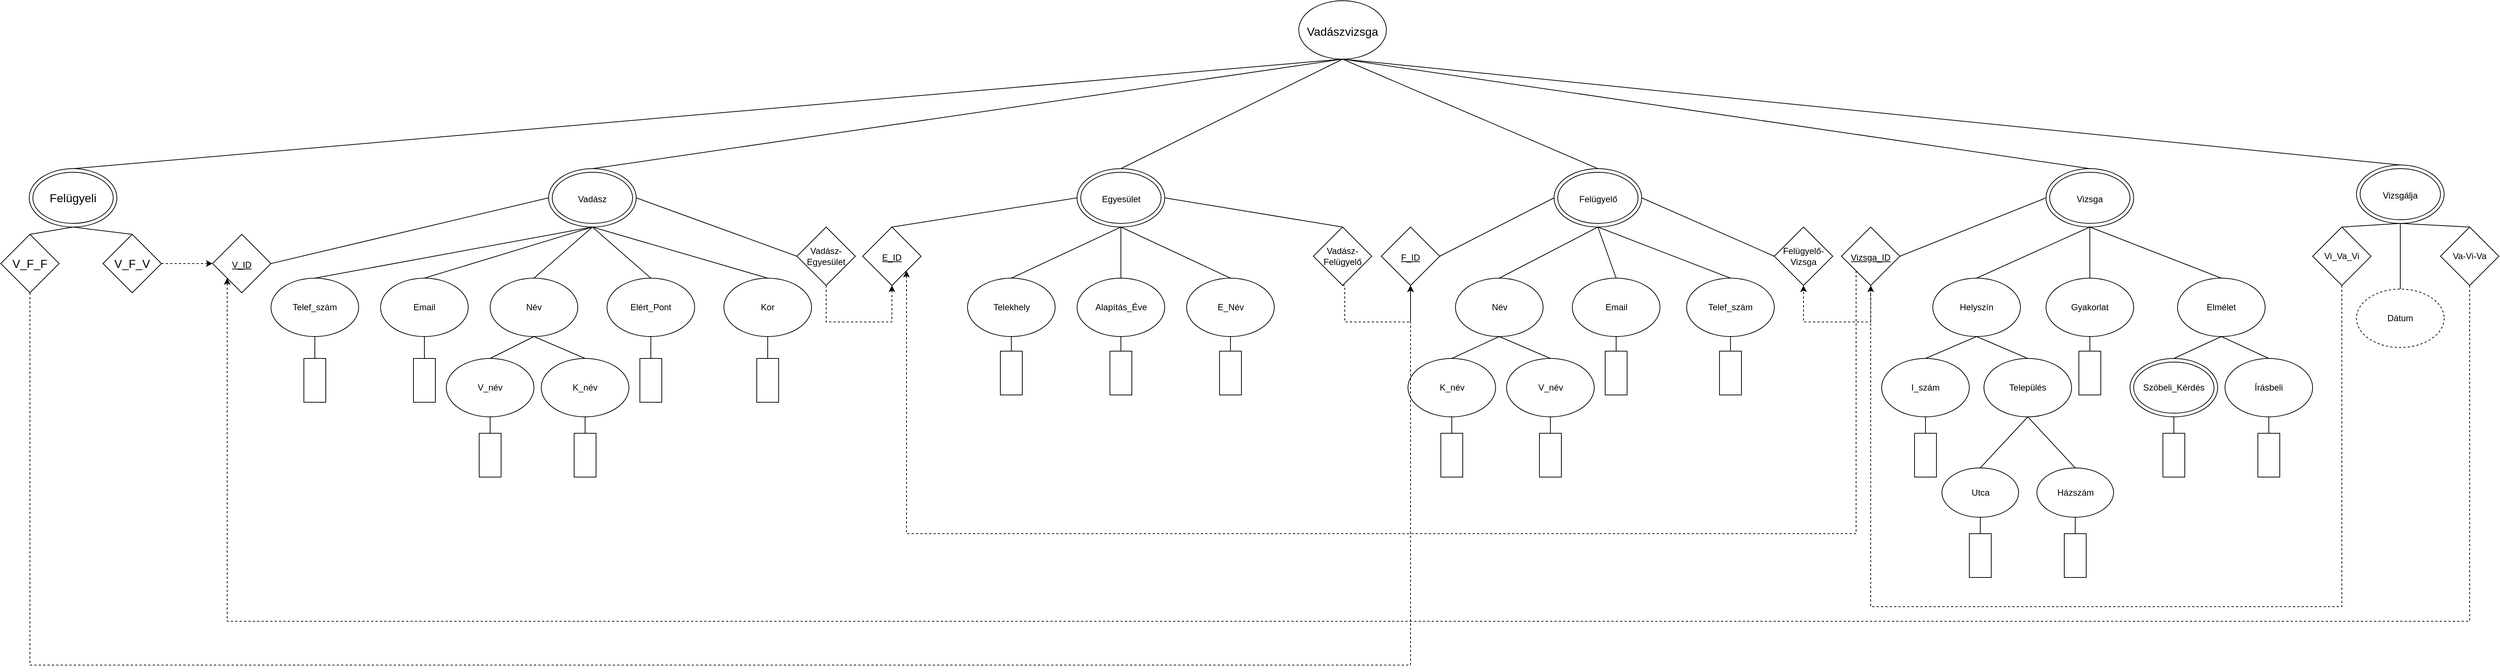 <mxfile version="20.5.3" type="device"><diagram id="RTgnAq67ckF9Ge4l2F28" name="1 oldal"><mxGraphModel dx="4410" dy="582" grid="1" gridSize="10" guides="1" tooltips="1" connect="1" arrows="1" fold="1" page="1" pageScale="1" pageWidth="827" pageHeight="1169" math="0" shadow="0"><root><mxCell id="0"/><mxCell id="1" parent="0"/><mxCell id="dfybag_pcMxfu88W1vox-279" value="&lt;font style=&quot;font-size: 16px;&quot;&gt;Vadászvizsga&lt;/font&gt;" style="ellipse;whiteSpace=wrap;html=1;fontSize=24;" parent="1" vertex="1"><mxGeometry x="-863" y="50" width="120" height="80" as="geometry"/></mxCell><mxCell id="dfybag_pcMxfu88W1vox-280" value="" style="ellipse;whiteSpace=wrap;html=1;fontSize=16;" parent="1" vertex="1"><mxGeometry x="-1890" y="280" width="120" height="80" as="geometry"/></mxCell><mxCell id="dfybag_pcMxfu88W1vox-281" value="" style="ellipse;whiteSpace=wrap;html=1;fontSize=16;" parent="1" vertex="1"><mxGeometry x="-513.5" y="280" width="120" height="80" as="geometry"/></mxCell><mxCell id="dfybag_pcMxfu88W1vox-282" value="" style="ellipse;whiteSpace=wrap;html=1;fontSize=16;" parent="1" vertex="1"><mxGeometry x="-1166.5" y="280" width="120" height="80" as="geometry"/></mxCell><mxCell id="dfybag_pcMxfu88W1vox-283" value="&lt;span style=&quot;color: rgb(0, 0, 0); font-family: Helvetica; font-size: 12px; font-style: normal; font-variant-ligatures: normal; font-variant-caps: normal; font-weight: 400; letter-spacing: normal; orphans: 2; text-align: center; text-indent: 0px; text-transform: none; widows: 2; word-spacing: 0px; -webkit-text-stroke-width: 0px; background-color: rgb(248, 249, 250); text-decoration-thickness: initial; text-decoration-style: initial; text-decoration-color: initial; float: none; display: inline !important;&quot;&gt;&lt;br&gt;&lt;/span&gt;" style="ellipse;whiteSpace=wrap;html=1;fontSize=16;" parent="1" vertex="1"><mxGeometry x="160" y="280" width="120" height="80" as="geometry"/></mxCell><mxCell id="dfybag_pcMxfu88W1vox-284" value="V_név" style="ellipse;whiteSpace=wrap;html=1;" parent="1" vertex="1"><mxGeometry x="-578.5" y="540" width="120" height="80" as="geometry"/></mxCell><mxCell id="dfybag_pcMxfu88W1vox-285" value="Név" style="ellipse;whiteSpace=wrap;html=1;" parent="1" vertex="1"><mxGeometry x="-648.5" y="430" width="120" height="80" as="geometry"/></mxCell><mxCell id="dfybag_pcMxfu88W1vox-287" value="Telef_szám" style="ellipse;whiteSpace=wrap;html=1;" parent="1" vertex="1"><mxGeometry x="-332" y="430" width="120" height="80" as="geometry"/></mxCell><mxCell id="dfybag_pcMxfu88W1vox-288" value="K_név" style="ellipse;whiteSpace=wrap;html=1;" parent="1" vertex="1"><mxGeometry x="-713.5" y="540" width="120" height="80" as="geometry"/></mxCell><mxCell id="dfybag_pcMxfu88W1vox-289" value="Elért_Pont" style="ellipse;whiteSpace=wrap;html=1;" parent="1" vertex="1"><mxGeometry x="-1810" y="430" width="120" height="80" as="geometry"/></mxCell><mxCell id="dfybag_pcMxfu88W1vox-290" value="Kor" style="ellipse;whiteSpace=wrap;html=1;" parent="1" vertex="1"><mxGeometry x="-1650" y="430" width="120" height="80" as="geometry"/></mxCell><mxCell id="dfybag_pcMxfu88W1vox-292" value="Név" style="ellipse;whiteSpace=wrap;html=1;" parent="1" vertex="1"><mxGeometry x="-1970" y="430" width="120" height="80" as="geometry"/></mxCell><mxCell id="dfybag_pcMxfu88W1vox-293" value="Email" style="ellipse;whiteSpace=wrap;html=1;" parent="1" vertex="1"><mxGeometry x="-2120" y="430" width="120" height="80" as="geometry"/></mxCell><mxCell id="dfybag_pcMxfu88W1vox-294" value="Telef_szám" style="ellipse;whiteSpace=wrap;html=1;" parent="1" vertex="1"><mxGeometry x="-2270" y="430" width="120" height="80" as="geometry"/></mxCell><mxCell id="dfybag_pcMxfu88W1vox-295" value="K_név" style="ellipse;whiteSpace=wrap;html=1;" parent="1" vertex="1"><mxGeometry x="-1900" y="540" width="120" height="80" as="geometry"/></mxCell><mxCell id="dfybag_pcMxfu88W1vox-296" value="V_név" style="ellipse;whiteSpace=wrap;html=1;" parent="1" vertex="1"><mxGeometry x="-2030" y="540" width="120" height="80" as="geometry"/></mxCell><mxCell id="dfybag_pcMxfu88W1vox-297" value="" style="endArrow=none;html=1;rounded=0;fontSize=24;entryX=0.5;entryY=1;entryDx=0;entryDy=0;exitX=0.5;exitY=0;exitDx=0;exitDy=0;" parent="1" source="dfybag_pcMxfu88W1vox-294" target="dfybag_pcMxfu88W1vox-280" edge="1"><mxGeometry width="50" height="50" relative="1" as="geometry"><mxPoint x="-1800" y="793.75" as="sourcePoint"/><mxPoint x="-1660" y="743.75" as="targetPoint"/></mxGeometry></mxCell><mxCell id="dfybag_pcMxfu88W1vox-298" value="" style="endArrow=none;html=1;rounded=0;fontSize=24;exitX=0.5;exitY=0;exitDx=0;exitDy=0;entryX=0.5;entryY=1;entryDx=0;entryDy=0;" parent="1" source="dfybag_pcMxfu88W1vox-293" target="dfybag_pcMxfu88W1vox-280" edge="1"><mxGeometry width="50" height="50" relative="1" as="geometry"><mxPoint x="-1740.0" y="521.25" as="sourcePoint"/><mxPoint x="-1660" y="743.75" as="targetPoint"/></mxGeometry></mxCell><mxCell id="dfybag_pcMxfu88W1vox-299" value="" style="endArrow=none;html=1;rounded=0;fontSize=24;exitX=0.5;exitY=0;exitDx=0;exitDy=0;entryX=0.5;entryY=1;entryDx=0;entryDy=0;" parent="1" source="dfybag_pcMxfu88W1vox-292" target="dfybag_pcMxfu88W1vox-280" edge="1"><mxGeometry width="50" height="50" relative="1" as="geometry"><mxPoint x="-1740.0" y="611.25" as="sourcePoint"/><mxPoint x="-1660" y="743.75" as="targetPoint"/></mxGeometry></mxCell><mxCell id="dfybag_pcMxfu88W1vox-300" value="" style="endArrow=none;html=1;rounded=0;fontSize=24;exitX=0.5;exitY=0;exitDx=0;exitDy=0;entryX=0.5;entryY=1;entryDx=0;entryDy=0;" parent="1" source="dfybag_pcMxfu88W1vox-289" target="dfybag_pcMxfu88W1vox-280" edge="1"><mxGeometry width="50" height="50" relative="1" as="geometry"><mxPoint x="-1730.0" y="621.25" as="sourcePoint"/><mxPoint x="-1660" y="743.75" as="targetPoint"/></mxGeometry></mxCell><mxCell id="dfybag_pcMxfu88W1vox-301" value="" style="endArrow=none;html=1;rounded=0;fontSize=24;exitX=0.5;exitY=0;exitDx=0;exitDy=0;entryX=0.5;entryY=1;entryDx=0;entryDy=0;" parent="1" source="dfybag_pcMxfu88W1vox-290" target="dfybag_pcMxfu88W1vox-280" edge="1"><mxGeometry width="50" height="50" relative="1" as="geometry"><mxPoint x="-1720.0" y="631.25" as="sourcePoint"/><mxPoint x="-1830" y="370" as="targetPoint"/></mxGeometry></mxCell><mxCell id="dfybag_pcMxfu88W1vox-303" value="" style="endArrow=none;html=1;rounded=0;fontSize=24;exitX=0.5;exitY=0;exitDx=0;exitDy=0;entryX=0.5;entryY=1;entryDx=0;entryDy=0;" parent="1" source="dfybag_pcMxfu88W1vox-296" target="dfybag_pcMxfu88W1vox-292" edge="1"><mxGeometry width="50" height="50" relative="1" as="geometry"><mxPoint x="-1730.0" y="651.25" as="sourcePoint"/><mxPoint x="-1640" y="793.75" as="targetPoint"/></mxGeometry></mxCell><mxCell id="dfybag_pcMxfu88W1vox-304" value="" style="endArrow=none;html=1;rounded=0;fontSize=24;exitX=0.5;exitY=0;exitDx=0;exitDy=0;entryX=0.5;entryY=1;entryDx=0;entryDy=0;" parent="1" source="dfybag_pcMxfu88W1vox-295" target="dfybag_pcMxfu88W1vox-292" edge="1"><mxGeometry width="50" height="50" relative="1" as="geometry"><mxPoint x="-1720.0" y="661.25" as="sourcePoint"/><mxPoint x="-1630" y="803.75" as="targetPoint"/></mxGeometry></mxCell><mxCell id="dfybag_pcMxfu88W1vox-305" value="Email" style="ellipse;whiteSpace=wrap;html=1;" parent="1" vertex="1"><mxGeometry x="-488.5" y="430" width="120" height="80" as="geometry"/></mxCell><mxCell id="dfybag_pcMxfu88W1vox-306" value="" style="endArrow=none;html=1;rounded=0;fontSize=24;exitX=1;exitY=0.5;exitDx=0;exitDy=0;entryX=0;entryY=0.5;entryDx=0;entryDy=0;" parent="1" source="dfybag_pcMxfu88W1vox-401" target="dfybag_pcMxfu88W1vox-281" edge="1"><mxGeometry width="50" height="50" relative="1" as="geometry"><mxPoint x="-660.5" y="430.0" as="sourcePoint"/><mxPoint x="-353.5" y="570" as="targetPoint"/></mxGeometry></mxCell><mxCell id="dfybag_pcMxfu88W1vox-307" value="" style="endArrow=none;html=1;rounded=0;fontSize=24;exitX=0.5;exitY=0;exitDx=0;exitDy=0;entryX=0.5;entryY=1;entryDx=0;entryDy=0;" parent="1" source="dfybag_pcMxfu88W1vox-285" target="dfybag_pcMxfu88W1vox-281" edge="1"><mxGeometry width="50" height="50" relative="1" as="geometry"><mxPoint x="-433.5" y="600" as="sourcePoint"/><mxPoint x="-353.5" y="570" as="targetPoint"/></mxGeometry></mxCell><mxCell id="dfybag_pcMxfu88W1vox-308" value="" style="endArrow=none;html=1;rounded=0;fontSize=24;exitX=0.5;exitY=0;exitDx=0;exitDy=0;entryX=0.5;entryY=1;entryDx=0;entryDy=0;" parent="1" source="dfybag_pcMxfu88W1vox-305" target="dfybag_pcMxfu88W1vox-281" edge="1"><mxGeometry width="50" height="50" relative="1" as="geometry"><mxPoint x="-423.5" y="610" as="sourcePoint"/><mxPoint x="-543.5" y="380" as="targetPoint"/></mxGeometry></mxCell><mxCell id="dfybag_pcMxfu88W1vox-309" value="" style="endArrow=none;html=1;rounded=0;fontSize=24;exitX=0.5;exitY=0;exitDx=0;exitDy=0;entryX=0.5;entryY=1;entryDx=0;entryDy=0;" parent="1" source="dfybag_pcMxfu88W1vox-287" target="dfybag_pcMxfu88W1vox-281" edge="1"><mxGeometry width="50" height="50" relative="1" as="geometry"><mxPoint x="-413.5" y="620" as="sourcePoint"/><mxPoint x="-353.5" y="570" as="targetPoint"/></mxGeometry></mxCell><mxCell id="dfybag_pcMxfu88W1vox-310" value="" style="endArrow=none;html=1;rounded=0;fontSize=24;exitX=0.5;exitY=0;exitDx=0;exitDy=0;entryX=0.5;entryY=1;entryDx=0;entryDy=0;" parent="1" source="dfybag_pcMxfu88W1vox-288" target="dfybag_pcMxfu88W1vox-285" edge="1"><mxGeometry width="50" height="50" relative="1" as="geometry"><mxPoint x="-538.5" y="600" as="sourcePoint"/><mxPoint x="-668.5" y="685" as="targetPoint"/></mxGeometry></mxCell><mxCell id="dfybag_pcMxfu88W1vox-311" value="" style="endArrow=none;html=1;rounded=0;fontSize=24;exitX=0.5;exitY=1;exitDx=0;exitDy=0;entryX=0.5;entryY=0;entryDx=0;entryDy=0;" parent="1" source="dfybag_pcMxfu88W1vox-285" target="dfybag_pcMxfu88W1vox-284" edge="1"><mxGeometry width="50" height="50" relative="1" as="geometry"><mxPoint x="-668.5" y="685" as="sourcePoint"/><mxPoint x="-658.5" y="695" as="targetPoint"/></mxGeometry></mxCell><mxCell id="dfybag_pcMxfu88W1vox-312" value="&lt;span style=&quot;color: rgb(0, 0, 0); font-family: Helvetica; font-size: 12px; font-style: normal; font-variant-ligatures: normal; font-variant-caps: normal; font-weight: 400; letter-spacing: normal; orphans: 2; text-align: center; text-indent: 0px; text-transform: none; widows: 2; word-spacing: 0px; -webkit-text-stroke-width: 0px; background-color: rgb(248, 249, 250); text-decoration-thickness: initial; text-decoration-style: initial; text-decoration-color: initial; float: none; display: inline !important;&quot;&gt;Vadász&lt;/span&gt;" style="ellipse;whiteSpace=wrap;html=1;fontSize=16;" parent="1" vertex="1"><mxGeometry x="-1885" y="285" width="110" height="70" as="geometry"/></mxCell><mxCell id="dfybag_pcMxfu88W1vox-313" value="&lt;span style=&quot;font-size: 12px;&quot;&gt;Felügyelő&lt;/span&gt;" style="ellipse;whiteSpace=wrap;html=1;fontSize=16;" parent="1" vertex="1"><mxGeometry x="-508.5" y="285" width="110" height="70" as="geometry"/></mxCell><mxCell id="dfybag_pcMxfu88W1vox-314" value="&lt;span style=&quot;color: rgb(0, 0, 0); font-family: Helvetica; font-size: 12px; font-style: normal; font-variant-ligatures: normal; font-variant-caps: normal; font-weight: 400; letter-spacing: normal; orphans: 2; text-align: center; text-indent: 0px; text-transform: none; widows: 2; word-spacing: 0px; -webkit-text-stroke-width: 0px; background-color: rgb(248, 249, 250); text-decoration-thickness: initial; text-decoration-style: initial; text-decoration-color: initial; float: none; display: inline !important;&quot;&gt;Egyesület&lt;/span&gt;" style="ellipse;whiteSpace=wrap;html=1;fontSize=16;" parent="1" vertex="1"><mxGeometry x="-1161.5" y="285" width="110" height="70" as="geometry"/></mxCell><mxCell id="dfybag_pcMxfu88W1vox-315" value="&lt;span style=&quot;color: rgb(0, 0, 0); font-family: Helvetica; font-size: 12px; font-style: normal; font-variant-ligatures: normal; font-variant-caps: normal; font-weight: 400; letter-spacing: normal; orphans: 2; text-align: center; text-indent: 0px; text-transform: none; widows: 2; word-spacing: 0px; -webkit-text-stroke-width: 0px; background-color: rgb(248, 249, 250); text-decoration-thickness: initial; text-decoration-style: initial; text-decoration-color: initial; float: none; display: inline !important;&quot;&gt;Vizsga&lt;br&gt;&lt;/span&gt;" style="ellipse;whiteSpace=wrap;html=1;fontSize=16;" parent="1" vertex="1"><mxGeometry x="165" y="285" width="110" height="70" as="geometry"/></mxCell><mxCell id="dfybag_pcMxfu88W1vox-317" value="" style="rounded=0;whiteSpace=wrap;html=1;fontSize=16;" parent="1" vertex="1"><mxGeometry x="-2225" y="540" width="30" height="60" as="geometry"/></mxCell><mxCell id="dfybag_pcMxfu88W1vox-318" value="" style="rounded=0;whiteSpace=wrap;html=1;fontSize=16;" parent="1" vertex="1"><mxGeometry x="-2075" y="540" width="30" height="60" as="geometry"/></mxCell><mxCell id="dfybag_pcMxfu88W1vox-319" value="" style="rounded=0;whiteSpace=wrap;html=1;fontSize=16;" parent="1" vertex="1"><mxGeometry x="-1985" y="642.5" width="30" height="60" as="geometry"/></mxCell><mxCell id="dfybag_pcMxfu88W1vox-320" value="" style="rounded=0;whiteSpace=wrap;html=1;fontSize=16;" parent="1" vertex="1"><mxGeometry x="-1855" y="642.5" width="30" height="60" as="geometry"/></mxCell><mxCell id="dfybag_pcMxfu88W1vox-321" value="" style="rounded=0;whiteSpace=wrap;html=1;fontSize=16;" parent="1" vertex="1"><mxGeometry x="-1765" y="540" width="30" height="60" as="geometry"/></mxCell><mxCell id="dfybag_pcMxfu88W1vox-322" value="" style="rounded=0;whiteSpace=wrap;html=1;fontSize=16;" parent="1" vertex="1"><mxGeometry x="-1605" y="540" width="30" height="60" as="geometry"/></mxCell><mxCell id="dfybag_pcMxfu88W1vox-324" value="" style="endArrow=none;html=1;rounded=0;fontSize=16;entryX=0.5;entryY=1;entryDx=0;entryDy=0;exitX=0.5;exitY=0;exitDx=0;exitDy=0;" parent="1" source="dfybag_pcMxfu88W1vox-317" target="dfybag_pcMxfu88W1vox-294" edge="1"><mxGeometry width="50" height="50" relative="1" as="geometry"><mxPoint x="-1800" y="660" as="sourcePoint"/><mxPoint x="-1750" y="610" as="targetPoint"/></mxGeometry></mxCell><mxCell id="dfybag_pcMxfu88W1vox-325" value="" style="endArrow=none;html=1;rounded=0;fontSize=16;entryX=0.5;entryY=1;entryDx=0;entryDy=0;exitX=0.5;exitY=0;exitDx=0;exitDy=0;" parent="1" source="dfybag_pcMxfu88W1vox-318" target="dfybag_pcMxfu88W1vox-293" edge="1"><mxGeometry width="50" height="50" relative="1" as="geometry"><mxPoint x="-2200" y="550" as="sourcePoint"/><mxPoint x="-2200" y="520" as="targetPoint"/></mxGeometry></mxCell><mxCell id="dfybag_pcMxfu88W1vox-326" value="" style="endArrow=none;html=1;rounded=0;fontSize=16;entryX=0.5;entryY=1;entryDx=0;entryDy=0;exitX=0.5;exitY=0;exitDx=0;exitDy=0;" parent="1" source="dfybag_pcMxfu88W1vox-319" target="dfybag_pcMxfu88W1vox-296" edge="1"><mxGeometry width="50" height="50" relative="1" as="geometry"><mxPoint x="-2190" y="560" as="sourcePoint"/><mxPoint x="-2190" y="530" as="targetPoint"/></mxGeometry></mxCell><mxCell id="dfybag_pcMxfu88W1vox-327" value="" style="endArrow=none;html=1;rounded=0;fontSize=16;entryX=0.5;entryY=1;entryDx=0;entryDy=0;exitX=0.5;exitY=0;exitDx=0;exitDy=0;" parent="1" source="dfybag_pcMxfu88W1vox-320" target="dfybag_pcMxfu88W1vox-295" edge="1"><mxGeometry width="50" height="50" relative="1" as="geometry"><mxPoint x="-2180" y="570" as="sourcePoint"/><mxPoint x="-2180" y="540" as="targetPoint"/></mxGeometry></mxCell><mxCell id="dfybag_pcMxfu88W1vox-328" value="" style="endArrow=none;html=1;rounded=0;fontSize=16;entryX=0.5;entryY=1;entryDx=0;entryDy=0;exitX=0.5;exitY=0;exitDx=0;exitDy=0;" parent="1" source="dfybag_pcMxfu88W1vox-321" target="dfybag_pcMxfu88W1vox-289" edge="1"><mxGeometry width="50" height="50" relative="1" as="geometry"><mxPoint x="-1830" y="652.5" as="sourcePoint"/><mxPoint x="-1830" y="630" as="targetPoint"/></mxGeometry></mxCell><mxCell id="dfybag_pcMxfu88W1vox-329" value="" style="endArrow=none;html=1;rounded=0;fontSize=16;entryX=0.5;entryY=1;entryDx=0;entryDy=0;exitX=0.5;exitY=0;exitDx=0;exitDy=0;" parent="1" source="dfybag_pcMxfu88W1vox-322" target="dfybag_pcMxfu88W1vox-290" edge="1"><mxGeometry width="50" height="50" relative="1" as="geometry"><mxPoint x="-1740" y="550" as="sourcePoint"/><mxPoint x="-1740" y="520" as="targetPoint"/></mxGeometry></mxCell><mxCell id="dfybag_pcMxfu88W1vox-332" value="" style="rounded=0;whiteSpace=wrap;html=1;fontSize=16;" parent="1" vertex="1"><mxGeometry x="-668.5" y="642.5" width="30" height="60" as="geometry"/></mxCell><mxCell id="dfybag_pcMxfu88W1vox-333" value="" style="rounded=0;whiteSpace=wrap;html=1;fontSize=16;" parent="1" vertex="1"><mxGeometry x="-533.5" y="642.5" width="30" height="60" as="geometry"/></mxCell><mxCell id="dfybag_pcMxfu88W1vox-334" value="" style="rounded=0;whiteSpace=wrap;html=1;fontSize=16;" parent="1" vertex="1"><mxGeometry x="-443.5" y="530" width="30" height="60" as="geometry"/></mxCell><mxCell id="dfybag_pcMxfu88W1vox-335" value="" style="rounded=0;whiteSpace=wrap;html=1;fontSize=16;" parent="1" vertex="1"><mxGeometry x="-287" y="530" width="30" height="60" as="geometry"/></mxCell><mxCell id="dfybag_pcMxfu88W1vox-337" value="" style="endArrow=none;html=1;rounded=0;fontSize=24;exitX=0.5;exitY=0;exitDx=0;exitDy=0;entryX=0.5;entryY=1;entryDx=0;entryDy=0;" parent="1" source="dfybag_pcMxfu88W1vox-332" target="dfybag_pcMxfu88W1vox-288" edge="1"><mxGeometry width="50" height="50" relative="1" as="geometry"><mxPoint x="-735.5" y="540" as="sourcePoint"/><mxPoint x="-735.5" y="520" as="targetPoint"/></mxGeometry></mxCell><mxCell id="dfybag_pcMxfu88W1vox-338" value="" style="endArrow=none;html=1;rounded=0;fontSize=24;exitX=0.5;exitY=0;exitDx=0;exitDy=0;entryX=0.5;entryY=1;entryDx=0;entryDy=0;" parent="1" source="dfybag_pcMxfu88W1vox-333" target="dfybag_pcMxfu88W1vox-284" edge="1"><mxGeometry width="50" height="50" relative="1" as="geometry"><mxPoint x="-643.5" y="652.5" as="sourcePoint"/><mxPoint x="-643.5" y="630" as="targetPoint"/></mxGeometry></mxCell><mxCell id="dfybag_pcMxfu88W1vox-339" value="" style="endArrow=none;html=1;rounded=0;fontSize=24;entryX=0.5;entryY=1;entryDx=0;entryDy=0;exitX=0.5;exitY=0;exitDx=0;exitDy=0;" parent="1" source="dfybag_pcMxfu88W1vox-334" target="dfybag_pcMxfu88W1vox-305" edge="1"><mxGeometry width="50" height="50" relative="1" as="geometry"><mxPoint x="-468.5" y="520" as="sourcePoint"/><mxPoint x="-508.5" y="630" as="targetPoint"/></mxGeometry></mxCell><mxCell id="dfybag_pcMxfu88W1vox-340" value="" style="endArrow=none;html=1;rounded=0;fontSize=24;exitX=0.5;exitY=0;exitDx=0;exitDy=0;entryX=0.5;entryY=1;entryDx=0;entryDy=0;" parent="1" source="dfybag_pcMxfu88W1vox-335" target="dfybag_pcMxfu88W1vox-287" edge="1"><mxGeometry width="50" height="50" relative="1" as="geometry"><mxPoint x="-418.5" y="540" as="sourcePoint"/><mxPoint x="-248.5" y="520" as="targetPoint"/></mxGeometry></mxCell><mxCell id="dfybag_pcMxfu88W1vox-341" value="E_Név" style="ellipse;whiteSpace=wrap;html=1;" parent="1" vertex="1"><mxGeometry x="-1016.5" y="430" width="120" height="80" as="geometry"/></mxCell><mxCell id="dfybag_pcMxfu88W1vox-342" value="Telekhely" style="ellipse;whiteSpace=wrap;html=1;" parent="1" vertex="1"><mxGeometry x="-1316.5" y="430" width="120" height="80" as="geometry"/></mxCell><mxCell id="dfybag_pcMxfu88W1vox-343" value="Alapítás_Éve" style="ellipse;whiteSpace=wrap;html=1;" parent="1" vertex="1"><mxGeometry x="-1166.5" y="430" width="120" height="80" as="geometry"/></mxCell><mxCell id="dfybag_pcMxfu88W1vox-345" value="" style="endArrow=none;html=1;rounded=0;fontSize=24;exitX=0.5;exitY=0;exitDx=0;exitDy=0;entryX=0.5;entryY=1;entryDx=0;entryDy=0;" parent="1" source="dfybag_pcMxfu88W1vox-341" target="dfybag_pcMxfu88W1vox-282" edge="1"><mxGeometry width="50" height="50" relative="1" as="geometry"><mxPoint x="-1956.5" y="407.5" as="sourcePoint"/><mxPoint x="-1046.5" y="480" as="targetPoint"/></mxGeometry></mxCell><mxCell id="dfybag_pcMxfu88W1vox-347" value="" style="endArrow=none;html=1;rounded=0;fontSize=24;exitX=0.5;exitY=0;exitDx=0;exitDy=0;entryX=0.5;entryY=1;entryDx=0;entryDy=0;" parent="1" source="dfybag_pcMxfu88W1vox-343" target="dfybag_pcMxfu88W1vox-282" edge="1"><mxGeometry width="50" height="50" relative="1" as="geometry"><mxPoint x="-946.5" y="370" as="sourcePoint"/><mxPoint x="-1046.5" y="480" as="targetPoint"/></mxGeometry></mxCell><mxCell id="dfybag_pcMxfu88W1vox-348" value="" style="endArrow=none;html=1;rounded=0;fontSize=24;exitX=0.5;exitY=0;exitDx=0;exitDy=0;entryX=0.5;entryY=1;entryDx=0;entryDy=0;" parent="1" source="dfybag_pcMxfu88W1vox-342" target="dfybag_pcMxfu88W1vox-282" edge="1"><mxGeometry width="50" height="50" relative="1" as="geometry"><mxPoint x="-936.5" y="380" as="sourcePoint"/><mxPoint x="-1046.5" y="480" as="targetPoint"/></mxGeometry></mxCell><mxCell id="dfybag_pcMxfu88W1vox-349" value="" style="rounded=0;whiteSpace=wrap;html=1;fontSize=16;" parent="1" vertex="1"><mxGeometry x="-1271.5" y="530" width="30" height="60" as="geometry"/></mxCell><mxCell id="dfybag_pcMxfu88W1vox-350" value="" style="endArrow=none;html=1;rounded=0;fontSize=24;exitX=0.5;exitY=0;exitDx=0;exitDy=0;entryX=0.5;entryY=1;entryDx=0;entryDy=0;" parent="1" source="dfybag_pcMxfu88W1vox-349" target="dfybag_pcMxfu88W1vox-342" edge="1"><mxGeometry width="50" height="50" relative="1" as="geometry"><mxPoint x="-1403" y="540" as="sourcePoint"/><mxPoint x="-1201.5" y="550" as="targetPoint"/></mxGeometry></mxCell><mxCell id="dfybag_pcMxfu88W1vox-351" value="" style="rounded=0;whiteSpace=wrap;html=1;fontSize=16;" parent="1" vertex="1"><mxGeometry x="-1121.5" y="530" width="30" height="60" as="geometry"/></mxCell><mxCell id="dfybag_pcMxfu88W1vox-353" value="" style="rounded=0;whiteSpace=wrap;html=1;fontSize=16;" parent="1" vertex="1"><mxGeometry x="-971.5" y="530" width="30" height="60" as="geometry"/></mxCell><mxCell id="dfybag_pcMxfu88W1vox-354" value="" style="endArrow=none;html=1;rounded=0;fontSize=24;exitX=0.5;exitY=0;exitDx=0;exitDy=0;entryX=0.5;entryY=1;entryDx=0;entryDy=0;" parent="1" source="dfybag_pcMxfu88W1vox-351" target="dfybag_pcMxfu88W1vox-343" edge="1"><mxGeometry width="50" height="50" relative="1" as="geometry"><mxPoint x="-1246.5" y="540" as="sourcePoint"/><mxPoint x="-1246.5" y="520" as="targetPoint"/></mxGeometry></mxCell><mxCell id="dfybag_pcMxfu88W1vox-356" value="" style="endArrow=none;html=1;rounded=0;fontSize=24;exitX=0.5;exitY=0;exitDx=0;exitDy=0;entryX=0.5;entryY=1;entryDx=0;entryDy=0;" parent="1" source="dfybag_pcMxfu88W1vox-353" target="dfybag_pcMxfu88W1vox-341" edge="1"><mxGeometry width="50" height="50" relative="1" as="geometry"><mxPoint x="-1376.5" y="560" as="sourcePoint"/><mxPoint x="-1376.5" y="540" as="targetPoint"/></mxGeometry></mxCell><mxCell id="dfybag_pcMxfu88W1vox-357" value="" style="ellipse;whiteSpace=wrap;html=1;" parent="1" vertex="1"><mxGeometry x="275" y="540" width="120" height="80" as="geometry"/></mxCell><mxCell id="dfybag_pcMxfu88W1vox-358" value="Gyakorlat" style="ellipse;whiteSpace=wrap;html=1;" parent="1" vertex="1"><mxGeometry x="160" y="430" width="120" height="80" as="geometry"/></mxCell><mxCell id="dfybag_pcMxfu88W1vox-359" value="Helyszín" style="ellipse;whiteSpace=wrap;html=1;" parent="1" vertex="1"><mxGeometry x="5" y="430" width="120" height="80" as="geometry"/></mxCell><mxCell id="dfybag_pcMxfu88W1vox-361" value="Elmélet" style="ellipse;whiteSpace=wrap;html=1;" parent="1" vertex="1"><mxGeometry x="340" y="430" width="120" height="80" as="geometry"/></mxCell><mxCell id="dfybag_pcMxfu88W1vox-362" value="Írásbeli" style="ellipse;whiteSpace=wrap;html=1;" parent="1" vertex="1"><mxGeometry x="405" y="540" width="120" height="80" as="geometry"/></mxCell><mxCell id="dfybag_pcMxfu88W1vox-363" value="I_szám" style="ellipse;whiteSpace=wrap;html=1;" parent="1" vertex="1"><mxGeometry x="-65" y="540" width="120" height="80" as="geometry"/></mxCell><mxCell id="dfybag_pcMxfu88W1vox-364" value="Település" style="ellipse;whiteSpace=wrap;html=1;" parent="1" vertex="1"><mxGeometry x="75" y="540" width="120" height="80" as="geometry"/></mxCell><mxCell id="dfybag_pcMxfu88W1vox-365" value="Házszám" style="ellipse;whiteSpace=wrap;html=1;" parent="1" vertex="1"><mxGeometry x="147.5" y="690" width="105" height="67.5" as="geometry"/></mxCell><mxCell id="dfybag_pcMxfu88W1vox-366" value="Utca" style="ellipse;whiteSpace=wrap;html=1;" parent="1" vertex="1"><mxGeometry x="17.5" y="690" width="105" height="67.5" as="geometry"/></mxCell><mxCell id="dfybag_pcMxfu88W1vox-367" value="" style="endArrow=none;html=1;rounded=0;fontSize=24;exitX=0.5;exitY=0;exitDx=0;exitDy=0;entryX=0.5;entryY=1;entryDx=0;entryDy=0;" parent="1" source="dfybag_pcMxfu88W1vox-358" target="dfybag_pcMxfu88W1vox-283" edge="1"><mxGeometry width="50" height="50" relative="1" as="geometry"><mxPoint x="480" y="310" as="sourcePoint"/><mxPoint x="390" y="500.0" as="targetPoint"/></mxGeometry></mxCell><mxCell id="dfybag_pcMxfu88W1vox-369" value="" style="endArrow=none;html=1;rounded=0;fontSize=24;exitX=0.5;exitY=0;exitDx=0;exitDy=0;entryX=0.5;entryY=1;entryDx=0;entryDy=0;" parent="1" source="dfybag_pcMxfu88W1vox-361" target="dfybag_pcMxfu88W1vox-283" edge="1"><mxGeometry width="50" height="50" relative="1" as="geometry"><mxPoint x="480" y="567.5" as="sourcePoint"/><mxPoint x="390" y="500.0" as="targetPoint"/></mxGeometry></mxCell><mxCell id="dfybag_pcMxfu88W1vox-370" value="" style="endArrow=none;html=1;rounded=0;fontSize=24;exitX=0.5;exitY=0;exitDx=0;exitDy=0;entryX=0.5;entryY=1;entryDx=0;entryDy=0;" parent="1" source="dfybag_pcMxfu88W1vox-359" target="dfybag_pcMxfu88W1vox-283" edge="1"><mxGeometry width="50" height="50" relative="1" as="geometry"><mxPoint x="480" y="662.5" as="sourcePoint"/><mxPoint x="390" y="500.0" as="targetPoint"/></mxGeometry></mxCell><mxCell id="dfybag_pcMxfu88W1vox-371" value="" style="endArrow=none;html=1;rounded=0;fontSize=24;exitX=0.5;exitY=0;exitDx=0;exitDy=0;entryX=0.5;entryY=1;entryDx=0;entryDy=0;" parent="1" source="dfybag_pcMxfu88W1vox-362" target="dfybag_pcMxfu88W1vox-361" edge="1"><mxGeometry width="50" height="50" relative="1" as="geometry"><mxPoint x="390" y="570" as="sourcePoint"/><mxPoint x="310" y="317.5" as="targetPoint"/></mxGeometry></mxCell><mxCell id="dfybag_pcMxfu88W1vox-372" value="" style="endArrow=none;html=1;rounded=0;fontSize=24;entryX=0.5;entryY=1;entryDx=0;entryDy=0;exitX=0.5;exitY=0;exitDx=0;exitDy=0;" parent="1" source="dfybag_pcMxfu88W1vox-357" target="dfybag_pcMxfu88W1vox-361" edge="1"><mxGeometry width="50" height="50" relative="1" as="geometry"><mxPoint x="410" y="530" as="sourcePoint"/><mxPoint x="510" y="470" as="targetPoint"/></mxGeometry></mxCell><mxCell id="dfybag_pcMxfu88W1vox-373" value="" style="endArrow=none;html=1;rounded=0;fontSize=24;exitX=0.5;exitY=1;exitDx=0;exitDy=0;entryX=0.5;entryY=0;entryDx=0;entryDy=0;" parent="1" source="dfybag_pcMxfu88W1vox-359" target="dfybag_pcMxfu88W1vox-363" edge="1"><mxGeometry width="50" height="50" relative="1" as="geometry"><mxPoint x="225" y="762.5" as="sourcePoint"/><mxPoint x="145" y="510" as="targetPoint"/></mxGeometry></mxCell><mxCell id="dfybag_pcMxfu88W1vox-374" value="" style="endArrow=none;html=1;rounded=0;fontSize=24;exitX=0.5;exitY=1;exitDx=0;exitDy=0;entryX=0.5;entryY=0;entryDx=0;entryDy=0;" parent="1" source="dfybag_pcMxfu88W1vox-359" target="dfybag_pcMxfu88W1vox-364" edge="1"><mxGeometry width="50" height="50" relative="1" as="geometry"><mxPoint x="345" y="762.5" as="sourcePoint"/><mxPoint x="405" y="713.75" as="targetPoint"/></mxGeometry></mxCell><mxCell id="dfybag_pcMxfu88W1vox-375" value="" style="endArrow=none;html=1;rounded=0;fontSize=24;exitX=0.5;exitY=1;exitDx=0;exitDy=0;entryX=0.5;entryY=0;entryDx=0;entryDy=0;" parent="1" source="dfybag_pcMxfu88W1vox-364" target="dfybag_pcMxfu88W1vox-365" edge="1"><mxGeometry width="50" height="50" relative="1" as="geometry"><mxPoint x="345" y="762.5" as="sourcePoint"/><mxPoint x="405" y="811.25" as="targetPoint"/></mxGeometry></mxCell><mxCell id="dfybag_pcMxfu88W1vox-376" value="" style="endArrow=none;html=1;rounded=0;fontSize=24;exitX=0.5;exitY=1;exitDx=0;exitDy=0;entryX=0.5;entryY=0;entryDx=0;entryDy=0;" parent="1" source="dfybag_pcMxfu88W1vox-364" target="dfybag_pcMxfu88W1vox-366" edge="1"><mxGeometry width="50" height="50" relative="1" as="geometry"><mxPoint x="525" y="811.25" as="sourcePoint"/><mxPoint x="585" y="766.25" as="targetPoint"/></mxGeometry></mxCell><mxCell id="dfybag_pcMxfu88W1vox-377" value="Szóbeli_Kérdés" style="ellipse;whiteSpace=wrap;html=1;" parent="1" vertex="1"><mxGeometry x="280" y="545" width="110" height="70" as="geometry"/></mxCell><mxCell id="dfybag_pcMxfu88W1vox-378" value="" style="rounded=0;whiteSpace=wrap;html=1;fontSize=16;" parent="1" vertex="1"><mxGeometry x="205" y="530" width="30" height="60" as="geometry"/></mxCell><mxCell id="dfybag_pcMxfu88W1vox-380" value="" style="rounded=0;whiteSpace=wrap;html=1;fontSize=16;" parent="1" vertex="1"><mxGeometry x="-20" y="642.5" width="30" height="60" as="geometry"/></mxCell><mxCell id="dfybag_pcMxfu88W1vox-381" value="" style="rounded=0;whiteSpace=wrap;html=1;fontSize=16;" parent="1" vertex="1"><mxGeometry x="55" y="780" width="30" height="60" as="geometry"/></mxCell><mxCell id="dfybag_pcMxfu88W1vox-382" value="" style="rounded=0;whiteSpace=wrap;html=1;fontSize=16;" parent="1" vertex="1"><mxGeometry x="185" y="780" width="30" height="60" as="geometry"/></mxCell><mxCell id="dfybag_pcMxfu88W1vox-385" value="" style="endArrow=none;html=1;rounded=0;fontSize=24;exitX=0.5;exitY=1;exitDx=0;exitDy=0;entryX=0.5;entryY=0;entryDx=0;entryDy=0;" parent="1" source="dfybag_pcMxfu88W1vox-358" target="dfybag_pcMxfu88W1vox-378" edge="1"><mxGeometry width="50" height="50" relative="1" as="geometry"><mxPoint x="65" y="510" as="sourcePoint"/><mxPoint x="135" y="540" as="targetPoint"/></mxGeometry></mxCell><mxCell id="dfybag_pcMxfu88W1vox-386" value="" style="rounded=0;whiteSpace=wrap;html=1;fontSize=16;" parent="1" vertex="1"><mxGeometry x="320" y="642.5" width="30" height="60" as="geometry"/></mxCell><mxCell id="dfybag_pcMxfu88W1vox-387" value="" style="rounded=0;whiteSpace=wrap;html=1;fontSize=16;" parent="1" vertex="1"><mxGeometry x="450" y="642.5" width="30" height="60" as="geometry"/></mxCell><mxCell id="dfybag_pcMxfu88W1vox-389" value="" style="endArrow=none;html=1;rounded=0;fontSize=24;exitX=0.5;exitY=1;exitDx=0;exitDy=0;entryX=0.5;entryY=0;entryDx=0;entryDy=0;" parent="1" source="dfybag_pcMxfu88W1vox-357" target="dfybag_pcMxfu88W1vox-386" edge="1"><mxGeometry width="50" height="50" relative="1" as="geometry"><mxPoint x="250" y="520" as="sourcePoint"/><mxPoint x="250" y="540" as="targetPoint"/></mxGeometry></mxCell><mxCell id="dfybag_pcMxfu88W1vox-390" value="" style="endArrow=none;html=1;rounded=0;fontSize=24;exitX=0.5;exitY=1;exitDx=0;exitDy=0;entryX=0.5;entryY=0;entryDx=0;entryDy=0;" parent="1" source="dfybag_pcMxfu88W1vox-362" target="dfybag_pcMxfu88W1vox-387" edge="1"><mxGeometry width="50" height="50" relative="1" as="geometry"><mxPoint x="345" y="630" as="sourcePoint"/><mxPoint x="342" y="652.5" as="targetPoint"/></mxGeometry></mxCell><mxCell id="dfybag_pcMxfu88W1vox-391" value="" style="endArrow=none;html=1;rounded=0;fontSize=24;exitX=0.5;exitY=0;exitDx=0;exitDy=0;entryX=0.5;entryY=1;entryDx=0;entryDy=0;" parent="1" source="dfybag_pcMxfu88W1vox-280" target="dfybag_pcMxfu88W1vox-279" edge="1"><mxGeometry width="50" height="50" relative="1" as="geometry"><mxPoint x="-1420" y="440" as="sourcePoint"/><mxPoint x="-1820" y="370" as="targetPoint"/></mxGeometry></mxCell><mxCell id="dfybag_pcMxfu88W1vox-392" value="" style="endArrow=none;html=1;rounded=0;fontSize=24;exitX=0.5;exitY=0;exitDx=0;exitDy=0;entryX=0.5;entryY=1;entryDx=0;entryDy=0;" parent="1" source="dfybag_pcMxfu88W1vox-281" target="dfybag_pcMxfu88W1vox-279" edge="1"><mxGeometry width="50" height="50" relative="1" as="geometry"><mxPoint x="-1410" y="450" as="sourcePoint"/><mxPoint x="-1810" y="380" as="targetPoint"/></mxGeometry></mxCell><mxCell id="dfybag_pcMxfu88W1vox-393" value="" style="endArrow=none;html=1;rounded=0;fontSize=24;exitX=0.5;exitY=0;exitDx=0;exitDy=0;entryX=0.5;entryY=1;entryDx=0;entryDy=0;" parent="1" source="dfybag_pcMxfu88W1vox-282" target="dfybag_pcMxfu88W1vox-279" edge="1"><mxGeometry width="50" height="50" relative="1" as="geometry"><mxPoint x="-1060" y="270" as="sourcePoint"/><mxPoint x="-1210" y="180" as="targetPoint"/></mxGeometry></mxCell><mxCell id="dfybag_pcMxfu88W1vox-394" value="" style="endArrow=none;html=1;rounded=0;fontSize=24;exitX=0.5;exitY=0;exitDx=0;exitDy=0;entryX=0.5;entryY=1;entryDx=0;entryDy=0;" parent="1" source="dfybag_pcMxfu88W1vox-283" target="dfybag_pcMxfu88W1vox-279" edge="1"><mxGeometry width="50" height="50" relative="1" as="geometry"><mxPoint x="-390" y="270" as="sourcePoint"/><mxPoint x="-1220" y="230" as="targetPoint"/></mxGeometry></mxCell><mxCell id="dfybag_pcMxfu88W1vox-395" value="" style="endArrow=none;html=1;rounded=0;fontSize=24;exitX=0.5;exitY=1;exitDx=0;exitDy=0;entryX=0.5;entryY=0;entryDx=0;entryDy=0;" parent="1" source="dfybag_pcMxfu88W1vox-363" target="dfybag_pcMxfu88W1vox-380" edge="1"><mxGeometry width="50" height="50" relative="1" as="geometry"><mxPoint x="145.0" y="630" as="sourcePoint"/><mxPoint x="80.0" y="700" as="targetPoint"/></mxGeometry></mxCell><mxCell id="dfybag_pcMxfu88W1vox-396" value="" style="endArrow=none;html=1;rounded=0;fontSize=24;exitX=0.5;exitY=1;exitDx=0;exitDy=0;entryX=0.5;entryY=0;entryDx=0;entryDy=0;" parent="1" source="dfybag_pcMxfu88W1vox-366" target="dfybag_pcMxfu88W1vox-381" edge="1"><mxGeometry width="50" height="50" relative="1" as="geometry"><mxPoint x="5.0" y="630" as="sourcePoint"/><mxPoint x="5.0" y="652.5" as="targetPoint"/></mxGeometry></mxCell><mxCell id="dfybag_pcMxfu88W1vox-397" value="" style="endArrow=none;html=1;rounded=0;fontSize=24;exitX=0.5;exitY=1;exitDx=0;exitDy=0;entryX=0.5;entryY=0;entryDx=0;entryDy=0;" parent="1" source="dfybag_pcMxfu88W1vox-365" target="dfybag_pcMxfu88W1vox-382" edge="1"><mxGeometry width="50" height="50" relative="1" as="geometry"><mxPoint x="80" y="767.5" as="sourcePoint"/><mxPoint x="80" y="790" as="targetPoint"/></mxGeometry></mxCell><mxCell id="dfybag_pcMxfu88W1vox-399" value="&lt;u style=&quot;color: rgb(0, 0, 0); font-family: Helvetica; font-size: 12px; font-style: normal; font-variant-ligatures: normal; font-variant-caps: normal; font-weight: 400; letter-spacing: normal; orphans: 2; text-align: center; text-indent: 0px; text-transform: none; widows: 2; word-spacing: 0px; -webkit-text-stroke-width: 0px; background-color: rgb(248, 249, 250);&quot;&gt;V_ID&lt;/u&gt;" style="rhombus;whiteSpace=wrap;html=1;fontSize=16;" parent="1" vertex="1"><mxGeometry x="-2350" y="370" width="80" height="80" as="geometry"/></mxCell><mxCell id="dfybag_pcMxfu88W1vox-400" value="" style="endArrow=none;html=1;rounded=0;fontSize=24;exitX=1;exitY=0.5;exitDx=0;exitDy=0;entryX=0;entryY=0.5;entryDx=0;entryDy=0;" parent="1" source="dfybag_pcMxfu88W1vox-399" target="dfybag_pcMxfu88W1vox-280" edge="1"><mxGeometry width="50" height="50" relative="1" as="geometry"><mxPoint x="-1580" y="440.0" as="sourcePoint"/><mxPoint x="-1940" y="320" as="targetPoint"/></mxGeometry></mxCell><mxCell id="dfybag_pcMxfu88W1vox-401" value="&lt;u style=&quot;font-size: 12px;&quot;&gt;F_ID&lt;/u&gt;" style="rhombus;whiteSpace=wrap;html=1;fontSize=16;" parent="1" vertex="1"><mxGeometry x="-750" y="360" width="80" height="80" as="geometry"/></mxCell><mxCell id="dfybag_pcMxfu88W1vox-402" value="&lt;u style=&quot;font-size: 12px;&quot;&gt;E_ID&lt;/u&gt;" style="rhombus;whiteSpace=wrap;html=1;fontSize=16;" parent="1" vertex="1"><mxGeometry x="-1460" y="360" width="80" height="80" as="geometry"/></mxCell><mxCell id="dfybag_pcMxfu88W1vox-403" value="" style="endArrow=none;html=1;rounded=0;fontSize=24;exitX=0.5;exitY=0;exitDx=0;exitDy=0;entryX=0;entryY=0.5;entryDx=0;entryDy=0;" parent="1" source="dfybag_pcMxfu88W1vox-402" target="dfybag_pcMxfu88W1vox-282" edge="1"><mxGeometry width="50" height="50" relative="1" as="geometry"><mxPoint x="-1246.5" y="440.0" as="sourcePoint"/><mxPoint x="-1096.5" y="350.0" as="targetPoint"/></mxGeometry></mxCell><mxCell id="dfybag_pcMxfu88W1vox-415" style="edgeStyle=orthogonalEdgeStyle;rounded=0;orthogonalLoop=1;jettySize=auto;html=1;exitX=0;exitY=1;exitDx=0;exitDy=0;entryX=1;entryY=1;entryDx=0;entryDy=0;dashed=1;fontSize=16;" parent="1" source="dfybag_pcMxfu88W1vox-404" target="dfybag_pcMxfu88W1vox-402" edge="1"><mxGeometry relative="1" as="geometry"><Array as="points"><mxPoint x="-100" y="780"/><mxPoint x="-1400" y="780"/></Array></mxGeometry></mxCell><mxCell id="dfybag_pcMxfu88W1vox-416" style="edgeStyle=orthogonalEdgeStyle;rounded=0;orthogonalLoop=1;jettySize=auto;html=1;exitX=0.5;exitY=1;exitDx=0;exitDy=0;entryX=0.5;entryY=1;entryDx=0;entryDy=0;dashed=1;fontSize=16;" parent="1" source="dfybag_pcMxfu88W1vox-404" target="dfybag_pcMxfu88W1vox-410" edge="1"><mxGeometry relative="1" as="geometry"><Array as="points"><mxPoint x="-80" y="490"/><mxPoint x="-172" y="490"/></Array></mxGeometry></mxCell><mxCell id="dfybag_pcMxfu88W1vox-404" value="&lt;u style=&quot;font-size: 12px;&quot;&gt;Vizsga_ID&lt;/u&gt;" style="rhombus;whiteSpace=wrap;html=1;fontSize=16;" parent="1" vertex="1"><mxGeometry x="-120" y="360" width="80" height="80" as="geometry"/></mxCell><mxCell id="dfybag_pcMxfu88W1vox-405" value="" style="endArrow=none;html=1;rounded=0;fontSize=24;exitX=1;exitY=0.5;exitDx=0;exitDy=0;entryX=0;entryY=0.5;entryDx=0;entryDy=0;" parent="1" source="dfybag_pcMxfu88W1vox-404" target="dfybag_pcMxfu88W1vox-283" edge="1"><mxGeometry width="50" height="50" relative="1" as="geometry"><mxPoint x="75" y="440.0" as="sourcePoint"/><mxPoint x="230" y="350.0" as="targetPoint"/></mxGeometry></mxCell><mxCell id="dfybag_pcMxfu88W1vox-412" style="edgeStyle=orthogonalEdgeStyle;rounded=0;orthogonalLoop=1;jettySize=auto;html=1;exitX=0.5;exitY=1;exitDx=0;exitDy=0;entryX=0.5;entryY=1;entryDx=0;entryDy=0;fontSize=16;dashed=1;" parent="1" source="dfybag_pcMxfu88W1vox-406" target="dfybag_pcMxfu88W1vox-402" edge="1"><mxGeometry relative="1" as="geometry"><Array as="points"><mxPoint x="-1510" y="490"/><mxPoint x="-1420" y="490"/></Array></mxGeometry></mxCell><mxCell id="dfybag_pcMxfu88W1vox-406" value="Vadász-Egyesület" style="rhombus;whiteSpace=wrap;html=1;" parent="1" vertex="1"><mxGeometry x="-1550" y="360" width="80" height="80" as="geometry"/></mxCell><mxCell id="dfybag_pcMxfu88W1vox-407" value="" style="endArrow=none;html=1;rounded=0;fontSize=24;exitX=0;exitY=0.5;exitDx=0;exitDy=0;entryX=1;entryY=0.5;entryDx=0;entryDy=0;" parent="1" source="dfybag_pcMxfu88W1vox-406" target="dfybag_pcMxfu88W1vox-280" edge="1"><mxGeometry width="50" height="50" relative="1" as="geometry"><mxPoint x="-1580" y="440" as="sourcePoint"/><mxPoint x="-1820" y="370" as="targetPoint"/></mxGeometry></mxCell><mxCell id="dfybag_pcMxfu88W1vox-410" value="Felügyelő-Vizsga" style="rhombus;whiteSpace=wrap;html=1;" parent="1" vertex="1"><mxGeometry x="-212" y="360" width="80" height="80" as="geometry"/></mxCell><mxCell id="dfybag_pcMxfu88W1vox-411" value="" style="endArrow=none;html=1;rounded=0;fontSize=24;exitX=0;exitY=0.5;exitDx=0;exitDy=0;entryX=1;entryY=0.5;entryDx=0;entryDy=0;" parent="1" source="dfybag_pcMxfu88W1vox-410" target="dfybag_pcMxfu88W1vox-281" edge="1"><mxGeometry width="50" height="50" relative="1" as="geometry"><mxPoint x="-262" y="440" as="sourcePoint"/><mxPoint x="-443.5" y="370" as="targetPoint"/></mxGeometry></mxCell><mxCell id="dfybag_pcMxfu88W1vox-419" style="edgeStyle=orthogonalEdgeStyle;rounded=0;orthogonalLoop=1;jettySize=auto;html=1;exitX=0.5;exitY=1;exitDx=0;exitDy=0;entryX=0.5;entryY=1;entryDx=0;entryDy=0;dashed=1;fontSize=16;" parent="1" source="dfybag_pcMxfu88W1vox-417" target="dfybag_pcMxfu88W1vox-401" edge="1"><mxGeometry relative="1" as="geometry"><Array as="points"><mxPoint x="-800" y="440"/><mxPoint x="-800" y="490"/><mxPoint x="-710" y="490"/></Array></mxGeometry></mxCell><mxCell id="dfybag_pcMxfu88W1vox-417" value="Vadász-Felügyelő" style="rhombus;whiteSpace=wrap;html=1;" parent="1" vertex="1"><mxGeometry x="-843" y="360" width="80" height="80" as="geometry"/></mxCell><mxCell id="dfybag_pcMxfu88W1vox-418" value="" style="endArrow=none;html=1;rounded=0;fontSize=24;exitX=0.5;exitY=0;exitDx=0;exitDy=0;entryX=1;entryY=0.5;entryDx=0;entryDy=0;" parent="1" source="dfybag_pcMxfu88W1vox-417" target="dfybag_pcMxfu88W1vox-282" edge="1"><mxGeometry width="50" height="50" relative="1" as="geometry"><mxPoint x="-1270" y="410.0" as="sourcePoint"/><mxPoint x="-1156.5" y="330" as="targetPoint"/></mxGeometry></mxCell><mxCell id="dfybag_pcMxfu88W1vox-424" value="Dátum" style="ellipse;whiteSpace=wrap;html=1;dashed=1;" parent="1" vertex="1"><mxGeometry x="585" y="445" width="120" height="80" as="geometry"/></mxCell><mxCell id="Ot2BdfuHg1BPtp3S8khN-1" value="" style="ellipse;whiteSpace=wrap;html=1;fontSize=16;" parent="1" vertex="1"><mxGeometry x="-2601" y="280" width="120" height="80" as="geometry"/></mxCell><mxCell id="Ot2BdfuHg1BPtp3S8khN-2" value="Felügyeli" style="ellipse;whiteSpace=wrap;html=1;fontSize=16;" parent="1" vertex="1"><mxGeometry x="-2596" y="285" width="110" height="70" as="geometry"/></mxCell><mxCell id="Ot2BdfuHg1BPtp3S8khN-9" style="edgeStyle=orthogonalEdgeStyle;rounded=0;orthogonalLoop=1;jettySize=auto;html=1;exitX=1;exitY=0.5;exitDx=0;exitDy=0;entryX=0;entryY=0.5;entryDx=0;entryDy=0;endArrow=classic;endFill=1;dashed=1;" parent="1" source="Ot2BdfuHg1BPtp3S8khN-3" target="dfybag_pcMxfu88W1vox-399" edge="1"><mxGeometry relative="1" as="geometry"/></mxCell><mxCell id="Ot2BdfuHg1BPtp3S8khN-3" value="V_F_V" style="rhombus;whiteSpace=wrap;html=1;fontSize=16;" parent="1" vertex="1"><mxGeometry x="-2500" y="370" width="80" height="80" as="geometry"/></mxCell><mxCell id="Ot2BdfuHg1BPtp3S8khN-5" style="edgeStyle=orthogonalEdgeStyle;rounded=0;orthogonalLoop=1;jettySize=auto;html=1;exitX=0.5;exitY=1;exitDx=0;exitDy=0;entryX=0.5;entryY=1;entryDx=0;entryDy=0;dashed=1;" parent="1" source="Ot2BdfuHg1BPtp3S8khN-4" target="dfybag_pcMxfu88W1vox-401" edge="1"><mxGeometry relative="1" as="geometry"><Array as="points"><mxPoint x="-2600" y="960"/><mxPoint x="-710" y="960"/></Array></mxGeometry></mxCell><mxCell id="Ot2BdfuHg1BPtp3S8khN-4" value="V_F_F" style="rhombus;whiteSpace=wrap;html=1;fontSize=16;" parent="1" vertex="1"><mxGeometry x="-2640" y="370" width="80" height="80" as="geometry"/></mxCell><mxCell id="Ot2BdfuHg1BPtp3S8khN-10" value="" style="endArrow=none;html=1;rounded=0;entryX=0.5;entryY=1;entryDx=0;entryDy=0;exitX=0.5;exitY=0;exitDx=0;exitDy=0;" parent="1" source="Ot2BdfuHg1BPtp3S8khN-3" target="Ot2BdfuHg1BPtp3S8khN-1" edge="1"><mxGeometry width="50" height="50" relative="1" as="geometry"><mxPoint x="-2200" y="610" as="sourcePoint"/><mxPoint x="-2150" y="560" as="targetPoint"/></mxGeometry></mxCell><mxCell id="Ot2BdfuHg1BPtp3S8khN-11" value="" style="endArrow=none;html=1;rounded=0;entryX=0.5;entryY=1;entryDx=0;entryDy=0;exitX=0.5;exitY=0;exitDx=0;exitDy=0;" parent="1" source="Ot2BdfuHg1BPtp3S8khN-4" target="Ot2BdfuHg1BPtp3S8khN-1" edge="1"><mxGeometry width="50" height="50" relative="1" as="geometry"><mxPoint x="-2700" y="410" as="sourcePoint"/><mxPoint x="-2531" y="370" as="targetPoint"/></mxGeometry></mxCell><mxCell id="Ot2BdfuHg1BPtp3S8khN-12" value="&lt;span style=&quot;color: rgb(0, 0, 0); font-family: Helvetica; font-size: 12px; font-style: normal; font-variant-ligatures: normal; font-variant-caps: normal; font-weight: 400; letter-spacing: normal; orphans: 2; text-align: center; text-indent: 0px; text-transform: none; widows: 2; word-spacing: 0px; -webkit-text-stroke-width: 0px; background-color: rgb(248, 249, 250); text-decoration-thickness: initial; text-decoration-style: initial; text-decoration-color: initial; float: none; display: inline !important;&quot;&gt;&lt;br&gt;&lt;/span&gt;" style="ellipse;whiteSpace=wrap;html=1;fontSize=16;" parent="1" vertex="1"><mxGeometry x="585" y="275" width="120" height="80" as="geometry"/></mxCell><mxCell id="Ot2BdfuHg1BPtp3S8khN-13" value="&lt;span style=&quot;color: rgb(0, 0, 0); font-family: Helvetica; font-size: 12px; font-style: normal; font-variant-ligatures: normal; font-variant-caps: normal; font-weight: 400; letter-spacing: normal; orphans: 2; text-align: center; text-indent: 0px; text-transform: none; widows: 2; word-spacing: 0px; -webkit-text-stroke-width: 0px; background-color: rgb(248, 249, 250); text-decoration-thickness: initial; text-decoration-style: initial; text-decoration-color: initial; float: none; display: inline !important;&quot;&gt;Vizsgálja&lt;br&gt;&lt;/span&gt;" style="ellipse;whiteSpace=wrap;html=1;fontSize=16;" parent="1" vertex="1"><mxGeometry x="590" y="280" width="110" height="70" as="geometry"/></mxCell><mxCell id="Ot2BdfuHg1BPtp3S8khN-20" style="edgeStyle=orthogonalEdgeStyle;rounded=0;orthogonalLoop=1;jettySize=auto;html=1;exitX=0.5;exitY=1;exitDx=0;exitDy=0;entryX=0;entryY=1;entryDx=0;entryDy=0;endArrow=classic;endFill=1;dashed=1;" parent="1" source="Ot2BdfuHg1BPtp3S8khN-15" target="dfybag_pcMxfu88W1vox-399" edge="1"><mxGeometry relative="1" as="geometry"><Array as="points"><mxPoint x="740" y="900"/><mxPoint x="-2330" y="900"/></Array></mxGeometry></mxCell><mxCell id="Ot2BdfuHg1BPtp3S8khN-15" value="Va-Vi-Va" style="rhombus;whiteSpace=wrap;html=1;" parent="1" vertex="1"><mxGeometry x="700" y="360" width="80" height="80" as="geometry"/></mxCell><mxCell id="Ot2BdfuHg1BPtp3S8khN-21" style="edgeStyle=orthogonalEdgeStyle;rounded=0;orthogonalLoop=1;jettySize=auto;html=1;exitX=0.5;exitY=1;exitDx=0;exitDy=0;entryX=0.5;entryY=1;entryDx=0;entryDy=0;endArrow=classic;endFill=1;dashed=1;" parent="1" source="Ot2BdfuHg1BPtp3S8khN-17" target="dfybag_pcMxfu88W1vox-404" edge="1"><mxGeometry relative="1" as="geometry"><Array as="points"><mxPoint x="565" y="880"/><mxPoint x="-80" y="880"/></Array></mxGeometry></mxCell><mxCell id="Ot2BdfuHg1BPtp3S8khN-17" value="Vi_Va_Vi" style="rhombus;whiteSpace=wrap;html=1;" parent="1" vertex="1"><mxGeometry x="525" y="360" width="80" height="80" as="geometry"/></mxCell><mxCell id="Ot2BdfuHg1BPtp3S8khN-18" value="" style="endArrow=none;html=1;rounded=0;fontSize=24;exitX=0.5;exitY=0;exitDx=0;exitDy=0;entryX=0.5;entryY=1;entryDx=0;entryDy=0;" parent="1" source="Ot2BdfuHg1BPtp3S8khN-15" target="Ot2BdfuHg1BPtp3S8khN-12" edge="1"><mxGeometry width="50" height="50" relative="1" as="geometry"><mxPoint x="445" y="445" as="sourcePoint"/><mxPoint x="335" y="415" as="targetPoint"/></mxGeometry></mxCell><mxCell id="Ot2BdfuHg1BPtp3S8khN-19" value="" style="endArrow=none;html=1;rounded=0;fontSize=24;exitX=0.5;exitY=0;exitDx=0;exitDy=0;entryX=0.5;entryY=1;entryDx=0;entryDy=0;" parent="1" source="Ot2BdfuHg1BPtp3S8khN-17" target="Ot2BdfuHg1BPtp3S8khN-12" edge="1"><mxGeometry width="50" height="50" relative="1" as="geometry"><mxPoint x="575" y="375" as="sourcePoint"/><mxPoint x="655" y="365" as="targetPoint"/></mxGeometry></mxCell><mxCell id="Ot2BdfuHg1BPtp3S8khN-22" value="" style="endArrow=none;html=1;rounded=0;fontSize=24;entryX=0.5;entryY=0;entryDx=0;entryDy=0;exitX=0.5;exitY=1;exitDx=0;exitDy=0;" parent="1" source="Ot2BdfuHg1BPtp3S8khN-12" target="dfybag_pcMxfu88W1vox-424" edge="1"><mxGeometry width="50" height="50" relative="1" as="geometry"><mxPoint x="655" y="365" as="sourcePoint"/><mxPoint x="655" y="365" as="targetPoint"/></mxGeometry></mxCell><mxCell id="Ot2BdfuHg1BPtp3S8khN-23" value="" style="endArrow=none;html=1;rounded=0;fontSize=24;exitX=0.5;exitY=0;exitDx=0;exitDy=0;entryX=0.5;entryY=1;entryDx=0;entryDy=0;" parent="1" source="Ot2BdfuHg1BPtp3S8khN-12" target="dfybag_pcMxfu88W1vox-279" edge="1"><mxGeometry width="50" height="50" relative="1" as="geometry"><mxPoint x="230" y="290" as="sourcePoint"/><mxPoint x="-763.5" y="160" as="targetPoint"/></mxGeometry></mxCell><mxCell id="Ot2BdfuHg1BPtp3S8khN-24" value="" style="endArrow=none;html=1;rounded=0;fontSize=24;entryX=0.5;entryY=1;entryDx=0;entryDy=0;exitX=0.5;exitY=0;exitDx=0;exitDy=0;" parent="1" source="Ot2BdfuHg1BPtp3S8khN-1" target="dfybag_pcMxfu88W1vox-279" edge="1"><mxGeometry width="50" height="50" relative="1" as="geometry"><mxPoint x="-2540" y="270" as="sourcePoint"/><mxPoint x="-790" y="210" as="targetPoint"/></mxGeometry></mxCell></root></mxGraphModel></diagram></mxfile>